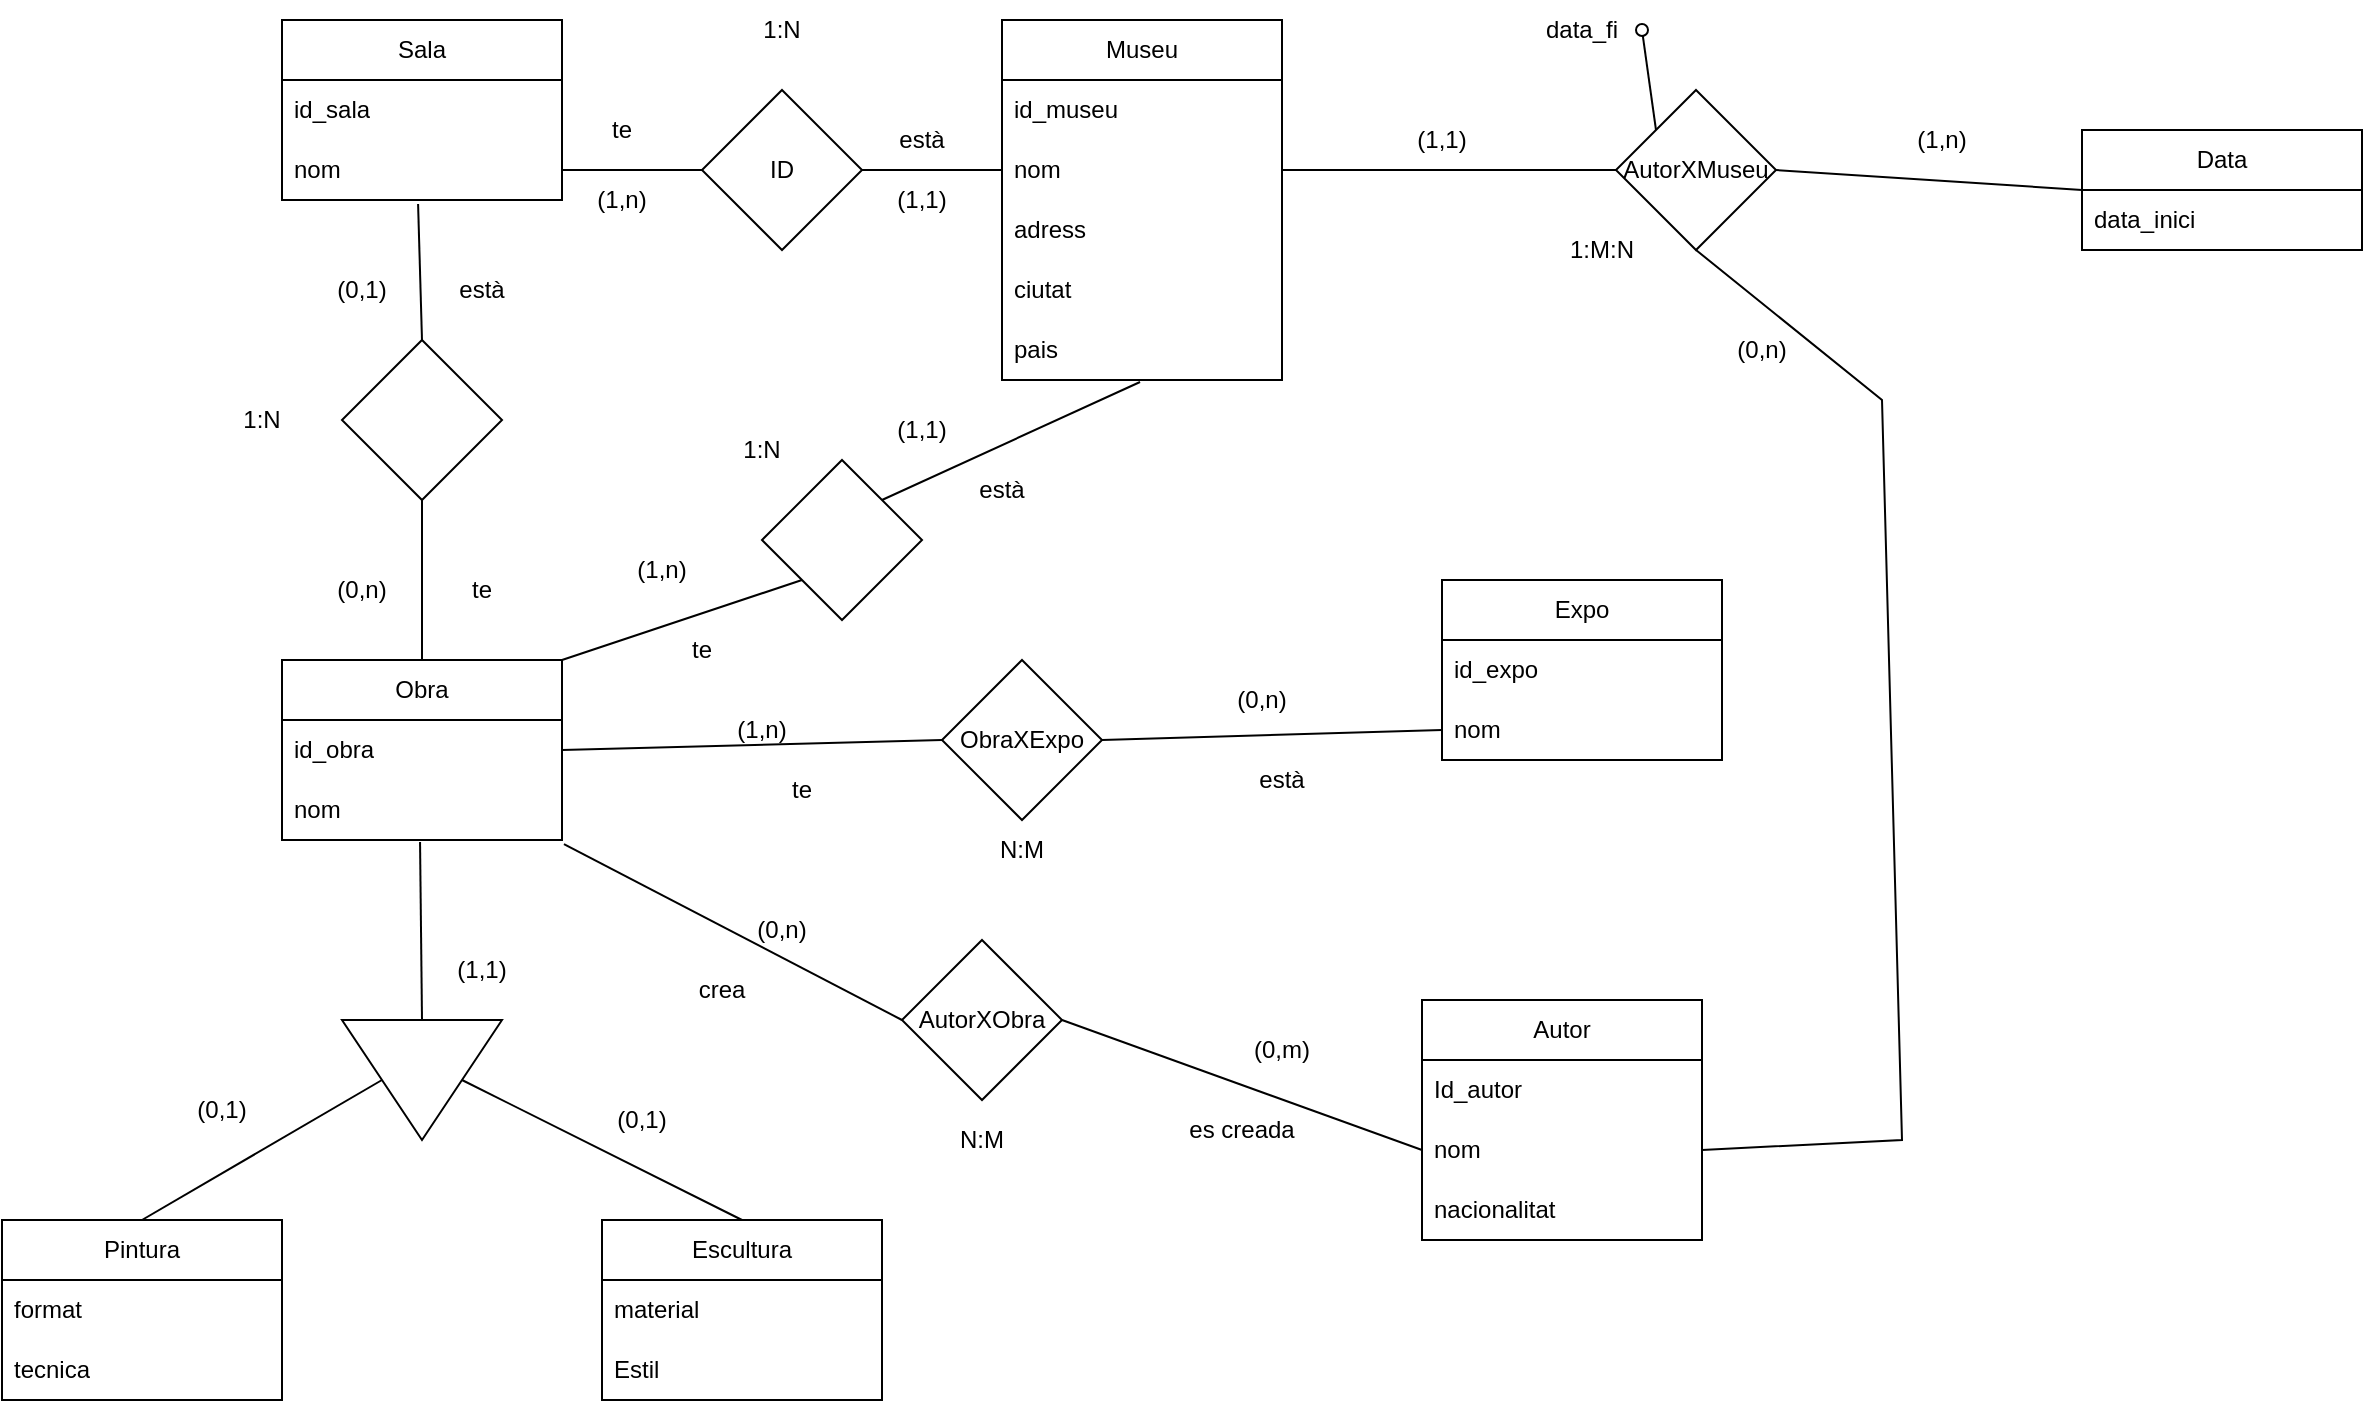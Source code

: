 <mxfile version="25.0.3">
  <diagram name="Página-1" id="bTN-haNGZ45T5X3rGcDB">
    <mxGraphModel dx="1290" dy="529" grid="1" gridSize="10" guides="1" tooltips="1" connect="1" arrows="1" fold="1" page="1" pageScale="1" pageWidth="1654" pageHeight="1169" math="0" shadow="0">
      <root>
        <mxCell id="0" />
        <mxCell id="1" parent="0" />
        <mxCell id="9Xr3Zw-u--GG_oh1oP_b-1" value="Museu" style="swimlane;fontStyle=0;childLayout=stackLayout;horizontal=1;startSize=30;horizontalStack=0;resizeParent=1;resizeParentMax=0;resizeLast=0;collapsible=1;marginBottom=0;whiteSpace=wrap;html=1;" parent="1" vertex="1">
          <mxGeometry x="520" y="40" width="140" height="180" as="geometry" />
        </mxCell>
        <mxCell id="9Xr3Zw-u--GG_oh1oP_b-2" value="id_museu" style="text;strokeColor=none;fillColor=none;align=left;verticalAlign=middle;spacingLeft=4;spacingRight=4;overflow=hidden;points=[[0,0.5],[1,0.5]];portConstraint=eastwest;rotatable=0;whiteSpace=wrap;html=1;" parent="9Xr3Zw-u--GG_oh1oP_b-1" vertex="1">
          <mxGeometry y="30" width="140" height="30" as="geometry" />
        </mxCell>
        <mxCell id="9Xr3Zw-u--GG_oh1oP_b-3" value="nom" style="text;strokeColor=none;fillColor=none;align=left;verticalAlign=middle;spacingLeft=4;spacingRight=4;overflow=hidden;points=[[0,0.5],[1,0.5]];portConstraint=eastwest;rotatable=0;whiteSpace=wrap;html=1;" parent="9Xr3Zw-u--GG_oh1oP_b-1" vertex="1">
          <mxGeometry y="60" width="140" height="30" as="geometry" />
        </mxCell>
        <mxCell id="9Xr3Zw-u--GG_oh1oP_b-56" value="adress" style="text;strokeColor=none;fillColor=none;align=left;verticalAlign=middle;spacingLeft=4;spacingRight=4;overflow=hidden;points=[[0,0.5],[1,0.5]];portConstraint=eastwest;rotatable=0;whiteSpace=wrap;html=1;" parent="9Xr3Zw-u--GG_oh1oP_b-1" vertex="1">
          <mxGeometry y="90" width="140" height="30" as="geometry" />
        </mxCell>
        <mxCell id="9Xr3Zw-u--GG_oh1oP_b-57" value="ciutat" style="text;strokeColor=none;fillColor=none;align=left;verticalAlign=middle;spacingLeft=4;spacingRight=4;overflow=hidden;points=[[0,0.5],[1,0.5]];portConstraint=eastwest;rotatable=0;whiteSpace=wrap;html=1;" parent="9Xr3Zw-u--GG_oh1oP_b-1" vertex="1">
          <mxGeometry y="120" width="140" height="30" as="geometry" />
        </mxCell>
        <mxCell id="9Xr3Zw-u--GG_oh1oP_b-58" value="pais" style="text;strokeColor=none;fillColor=none;align=left;verticalAlign=middle;spacingLeft=4;spacingRight=4;overflow=hidden;points=[[0,0.5],[1,0.5]];portConstraint=eastwest;rotatable=0;whiteSpace=wrap;html=1;" parent="9Xr3Zw-u--GG_oh1oP_b-1" vertex="1">
          <mxGeometry y="150" width="140" height="30" as="geometry" />
        </mxCell>
        <mxCell id="9Xr3Zw-u--GG_oh1oP_b-5" value="Sala" style="swimlane;fontStyle=0;childLayout=stackLayout;horizontal=1;startSize=30;horizontalStack=0;resizeParent=1;resizeParentMax=0;resizeLast=0;collapsible=1;marginBottom=0;whiteSpace=wrap;html=1;" parent="1" vertex="1">
          <mxGeometry x="160" y="40" width="140" height="90" as="geometry" />
        </mxCell>
        <mxCell id="9Xr3Zw-u--GG_oh1oP_b-6" value="id_sala" style="text;strokeColor=none;fillColor=none;align=left;verticalAlign=middle;spacingLeft=4;spacingRight=4;overflow=hidden;points=[[0,0.5],[1,0.5]];portConstraint=eastwest;rotatable=0;whiteSpace=wrap;html=1;" parent="9Xr3Zw-u--GG_oh1oP_b-5" vertex="1">
          <mxGeometry y="30" width="140" height="30" as="geometry" />
        </mxCell>
        <mxCell id="9Xr3Zw-u--GG_oh1oP_b-7" value="nom" style="text;strokeColor=none;fillColor=none;align=left;verticalAlign=middle;spacingLeft=4;spacingRight=4;overflow=hidden;points=[[0,0.5],[1,0.5]];portConstraint=eastwest;rotatable=0;whiteSpace=wrap;html=1;" parent="9Xr3Zw-u--GG_oh1oP_b-5" vertex="1">
          <mxGeometry y="60" width="140" height="30" as="geometry" />
        </mxCell>
        <mxCell id="9Xr3Zw-u--GG_oh1oP_b-9" value="Obra" style="swimlane;fontStyle=0;childLayout=stackLayout;horizontal=1;startSize=30;horizontalStack=0;resizeParent=1;resizeParentMax=0;resizeLast=0;collapsible=1;marginBottom=0;whiteSpace=wrap;html=1;" parent="1" vertex="1">
          <mxGeometry x="160" y="360" width="140" height="90" as="geometry" />
        </mxCell>
        <mxCell id="9Xr3Zw-u--GG_oh1oP_b-10" value="id_obra" style="text;strokeColor=none;fillColor=none;align=left;verticalAlign=middle;spacingLeft=4;spacingRight=4;overflow=hidden;points=[[0,0.5],[1,0.5]];portConstraint=eastwest;rotatable=0;whiteSpace=wrap;html=1;" parent="9Xr3Zw-u--GG_oh1oP_b-9" vertex="1">
          <mxGeometry y="30" width="140" height="30" as="geometry" />
        </mxCell>
        <mxCell id="9Xr3Zw-u--GG_oh1oP_b-11" value="nom" style="text;strokeColor=none;fillColor=none;align=left;verticalAlign=middle;spacingLeft=4;spacingRight=4;overflow=hidden;points=[[0,0.5],[1,0.5]];portConstraint=eastwest;rotatable=0;whiteSpace=wrap;html=1;" parent="9Xr3Zw-u--GG_oh1oP_b-9" vertex="1">
          <mxGeometry y="60" width="140" height="30" as="geometry" />
        </mxCell>
        <mxCell id="9Xr3Zw-u--GG_oh1oP_b-13" value="Pintura" style="swimlane;fontStyle=0;childLayout=stackLayout;horizontal=1;startSize=30;horizontalStack=0;resizeParent=1;resizeParentMax=0;resizeLast=0;collapsible=1;marginBottom=0;whiteSpace=wrap;html=1;" parent="1" vertex="1">
          <mxGeometry x="20" y="640" width="140" height="90" as="geometry" />
        </mxCell>
        <mxCell id="9Xr3Zw-u--GG_oh1oP_b-14" value="&lt;div&gt;format&lt;/div&gt;" style="text;strokeColor=none;fillColor=none;align=left;verticalAlign=middle;spacingLeft=4;spacingRight=4;overflow=hidden;points=[[0,0.5],[1,0.5]];portConstraint=eastwest;rotatable=0;whiteSpace=wrap;html=1;" parent="9Xr3Zw-u--GG_oh1oP_b-13" vertex="1">
          <mxGeometry y="30" width="140" height="30" as="geometry" />
        </mxCell>
        <mxCell id="9Xr3Zw-u--GG_oh1oP_b-15" value="tecnica" style="text;strokeColor=none;fillColor=none;align=left;verticalAlign=middle;spacingLeft=4;spacingRight=4;overflow=hidden;points=[[0,0.5],[1,0.5]];portConstraint=eastwest;rotatable=0;whiteSpace=wrap;html=1;" parent="9Xr3Zw-u--GG_oh1oP_b-13" vertex="1">
          <mxGeometry y="60" width="140" height="30" as="geometry" />
        </mxCell>
        <mxCell id="9Xr3Zw-u--GG_oh1oP_b-17" value="Escultura" style="swimlane;fontStyle=0;childLayout=stackLayout;horizontal=1;startSize=30;horizontalStack=0;resizeParent=1;resizeParentMax=0;resizeLast=0;collapsible=1;marginBottom=0;whiteSpace=wrap;html=1;" parent="1" vertex="1">
          <mxGeometry x="320" y="640" width="140" height="90" as="geometry" />
        </mxCell>
        <mxCell id="9Xr3Zw-u--GG_oh1oP_b-18" value="material" style="text;strokeColor=none;fillColor=none;align=left;verticalAlign=middle;spacingLeft=4;spacingRight=4;overflow=hidden;points=[[0,0.5],[1,0.5]];portConstraint=eastwest;rotatable=0;whiteSpace=wrap;html=1;" parent="9Xr3Zw-u--GG_oh1oP_b-17" vertex="1">
          <mxGeometry y="30" width="140" height="30" as="geometry" />
        </mxCell>
        <mxCell id="9Xr3Zw-u--GG_oh1oP_b-19" value="Estil" style="text;strokeColor=none;fillColor=none;align=left;verticalAlign=middle;spacingLeft=4;spacingRight=4;overflow=hidden;points=[[0,0.5],[1,0.5]];portConstraint=eastwest;rotatable=0;whiteSpace=wrap;html=1;" parent="9Xr3Zw-u--GG_oh1oP_b-17" vertex="1">
          <mxGeometry y="60" width="140" height="30" as="geometry" />
        </mxCell>
        <mxCell id="9Xr3Zw-u--GG_oh1oP_b-21" value="" style="triangle;whiteSpace=wrap;html=1;rotation=90;" parent="1" vertex="1">
          <mxGeometry x="200" y="530" width="60" height="80" as="geometry" />
        </mxCell>
        <mxCell id="9Xr3Zw-u--GG_oh1oP_b-22" value="Expo" style="swimlane;fontStyle=0;childLayout=stackLayout;horizontal=1;startSize=30;horizontalStack=0;resizeParent=1;resizeParentMax=0;resizeLast=0;collapsible=1;marginBottom=0;whiteSpace=wrap;html=1;" parent="1" vertex="1">
          <mxGeometry x="740" y="320" width="140" height="90" as="geometry" />
        </mxCell>
        <mxCell id="9Xr3Zw-u--GG_oh1oP_b-23" value="id_expo" style="text;strokeColor=none;fillColor=none;align=left;verticalAlign=middle;spacingLeft=4;spacingRight=4;overflow=hidden;points=[[0,0.5],[1,0.5]];portConstraint=eastwest;rotatable=0;whiteSpace=wrap;html=1;" parent="9Xr3Zw-u--GG_oh1oP_b-22" vertex="1">
          <mxGeometry y="30" width="140" height="30" as="geometry" />
        </mxCell>
        <mxCell id="9Xr3Zw-u--GG_oh1oP_b-24" value="nom" style="text;strokeColor=none;fillColor=none;align=left;verticalAlign=middle;spacingLeft=4;spacingRight=4;overflow=hidden;points=[[0,0.5],[1,0.5]];portConstraint=eastwest;rotatable=0;whiteSpace=wrap;html=1;" parent="9Xr3Zw-u--GG_oh1oP_b-22" vertex="1">
          <mxGeometry y="60" width="140" height="30" as="geometry" />
        </mxCell>
        <mxCell id="9Xr3Zw-u--GG_oh1oP_b-26" value="Autor" style="swimlane;fontStyle=0;childLayout=stackLayout;horizontal=1;startSize=30;horizontalStack=0;resizeParent=1;resizeParentMax=0;resizeLast=0;collapsible=1;marginBottom=0;whiteSpace=wrap;html=1;" parent="1" vertex="1">
          <mxGeometry x="730" y="530" width="140" height="120" as="geometry" />
        </mxCell>
        <mxCell id="9Xr3Zw-u--GG_oh1oP_b-27" value="Id_autor" style="text;strokeColor=none;fillColor=none;align=left;verticalAlign=middle;spacingLeft=4;spacingRight=4;overflow=hidden;points=[[0,0.5],[1,0.5]];portConstraint=eastwest;rotatable=0;whiteSpace=wrap;html=1;" parent="9Xr3Zw-u--GG_oh1oP_b-26" vertex="1">
          <mxGeometry y="30" width="140" height="30" as="geometry" />
        </mxCell>
        <mxCell id="9Xr3Zw-u--GG_oh1oP_b-28" value="nom" style="text;strokeColor=none;fillColor=none;align=left;verticalAlign=middle;spacingLeft=4;spacingRight=4;overflow=hidden;points=[[0,0.5],[1,0.5]];portConstraint=eastwest;rotatable=0;whiteSpace=wrap;html=1;" parent="9Xr3Zw-u--GG_oh1oP_b-26" vertex="1">
          <mxGeometry y="60" width="140" height="30" as="geometry" />
        </mxCell>
        <mxCell id="9Xr3Zw-u--GG_oh1oP_b-29" value="nacionalitat" style="text;strokeColor=none;fillColor=none;align=left;verticalAlign=middle;spacingLeft=4;spacingRight=4;overflow=hidden;points=[[0,0.5],[1,0.5]];portConstraint=eastwest;rotatable=0;whiteSpace=wrap;html=1;" parent="9Xr3Zw-u--GG_oh1oP_b-26" vertex="1">
          <mxGeometry y="90" width="140" height="30" as="geometry" />
        </mxCell>
        <mxCell id="9Xr3Zw-u--GG_oh1oP_b-30" value="Data" style="swimlane;fontStyle=0;childLayout=stackLayout;horizontal=1;startSize=30;horizontalStack=0;resizeParent=1;resizeParentMax=0;resizeLast=0;collapsible=1;marginBottom=0;whiteSpace=wrap;html=1;" parent="1" vertex="1">
          <mxGeometry x="1060" y="95" width="140" height="60" as="geometry" />
        </mxCell>
        <mxCell id="9Xr3Zw-u--GG_oh1oP_b-31" value="data_inici" style="text;strokeColor=none;fillColor=none;align=left;verticalAlign=middle;spacingLeft=4;spacingRight=4;overflow=hidden;points=[[0,0.5],[1,0.5]];portConstraint=eastwest;rotatable=0;whiteSpace=wrap;html=1;" parent="9Xr3Zw-u--GG_oh1oP_b-30" vertex="1">
          <mxGeometry y="30" width="140" height="30" as="geometry" />
        </mxCell>
        <mxCell id="9Xr3Zw-u--GG_oh1oP_b-34" value="" style="rhombus;whiteSpace=wrap;html=1;" parent="1" vertex="1">
          <mxGeometry x="470" y="500" width="80" height="80" as="geometry" />
        </mxCell>
        <mxCell id="9Xr3Zw-u--GG_oh1oP_b-35" value="" style="rhombus;whiteSpace=wrap;html=1;" parent="1" vertex="1">
          <mxGeometry x="490" y="360" width="80" height="80" as="geometry" />
        </mxCell>
        <mxCell id="9Xr3Zw-u--GG_oh1oP_b-36" value="" style="rhombus;whiteSpace=wrap;html=1;" parent="1" vertex="1">
          <mxGeometry x="190" y="200" width="80" height="80" as="geometry" />
        </mxCell>
        <mxCell id="9Xr3Zw-u--GG_oh1oP_b-37" value="" style="rhombus;whiteSpace=wrap;html=1;" parent="1" vertex="1">
          <mxGeometry x="400" y="260" width="80" height="80" as="geometry" />
        </mxCell>
        <mxCell id="9Xr3Zw-u--GG_oh1oP_b-38" value="" style="rhombus;whiteSpace=wrap;html=1;" parent="1" vertex="1">
          <mxGeometry x="370" y="75" width="80" height="80" as="geometry" />
        </mxCell>
        <mxCell id="9Xr3Zw-u--GG_oh1oP_b-39" value="" style="endArrow=none;html=1;rounded=0;entryX=0;entryY=0.5;entryDx=0;entryDy=0;exitX=1;exitY=0.5;exitDx=0;exitDy=0;" parent="1" source="9Xr3Zw-u--GG_oh1oP_b-7" target="9Xr3Zw-u--GG_oh1oP_b-38" edge="1">
          <mxGeometry width="50" height="50" relative="1" as="geometry">
            <mxPoint x="330" y="180" as="sourcePoint" />
            <mxPoint x="380" y="130" as="targetPoint" />
          </mxGeometry>
        </mxCell>
        <mxCell id="9Xr3Zw-u--GG_oh1oP_b-40" value="" style="endArrow=none;html=1;rounded=0;entryX=1;entryY=0.5;entryDx=0;entryDy=0;exitX=0;exitY=0.5;exitDx=0;exitDy=0;" parent="1" source="9Xr3Zw-u--GG_oh1oP_b-3" target="9Xr3Zw-u--GG_oh1oP_b-38" edge="1">
          <mxGeometry width="50" height="50" relative="1" as="geometry">
            <mxPoint x="460" y="220" as="sourcePoint" />
            <mxPoint x="510" y="170" as="targetPoint" />
          </mxGeometry>
        </mxCell>
        <mxCell id="9Xr3Zw-u--GG_oh1oP_b-41" value="" style="endArrow=none;html=1;rounded=0;entryX=0.486;entryY=1.067;entryDx=0;entryDy=0;entryPerimeter=0;exitX=0.5;exitY=0;exitDx=0;exitDy=0;" parent="1" source="9Xr3Zw-u--GG_oh1oP_b-36" target="9Xr3Zw-u--GG_oh1oP_b-7" edge="1">
          <mxGeometry width="50" height="50" relative="1" as="geometry">
            <mxPoint x="100" y="290" as="sourcePoint" />
            <mxPoint x="229.02" y="163.99" as="targetPoint" />
          </mxGeometry>
        </mxCell>
        <mxCell id="9Xr3Zw-u--GG_oh1oP_b-42" value="" style="endArrow=none;html=1;rounded=0;entryX=0.5;entryY=1;entryDx=0;entryDy=0;exitX=0.5;exitY=0;exitDx=0;exitDy=0;" parent="1" source="9Xr3Zw-u--GG_oh1oP_b-9" target="9Xr3Zw-u--GG_oh1oP_b-36" edge="1">
          <mxGeometry width="50" height="50" relative="1" as="geometry">
            <mxPoint x="90" y="360" as="sourcePoint" />
            <mxPoint x="140" y="310" as="targetPoint" />
          </mxGeometry>
        </mxCell>
        <mxCell id="9Xr3Zw-u--GG_oh1oP_b-43" value="" style="endArrow=none;html=1;rounded=0;exitX=1;exitY=0;exitDx=0;exitDy=0;entryX=0;entryY=1;entryDx=0;entryDy=0;" parent="1" source="9Xr3Zw-u--GG_oh1oP_b-9" target="9Xr3Zw-u--GG_oh1oP_b-37" edge="1">
          <mxGeometry width="50" height="50" relative="1" as="geometry">
            <mxPoint x="320" y="370" as="sourcePoint" />
            <mxPoint x="370" y="320" as="targetPoint" />
          </mxGeometry>
        </mxCell>
        <mxCell id="9Xr3Zw-u--GG_oh1oP_b-44" value="" style="endArrow=none;html=1;rounded=0;exitX=1;exitY=0;exitDx=0;exitDy=0;entryX=0.493;entryY=1.033;entryDx=0;entryDy=0;entryPerimeter=0;" parent="1" source="9Xr3Zw-u--GG_oh1oP_b-37" target="9Xr3Zw-u--GG_oh1oP_b-58" edge="1">
          <mxGeometry width="50" height="50" relative="1" as="geometry">
            <mxPoint x="530" y="230" as="sourcePoint" />
            <mxPoint x="570" y="230" as="targetPoint" />
          </mxGeometry>
        </mxCell>
        <mxCell id="9Xr3Zw-u--GG_oh1oP_b-45" value="" style="endArrow=none;html=1;rounded=0;exitX=1;exitY=0.5;exitDx=0;exitDy=0;entryX=0;entryY=0.5;entryDx=0;entryDy=0;" parent="1" source="9Xr3Zw-u--GG_oh1oP_b-10" target="9Xr3Zw-u--GG_oh1oP_b-35" edge="1">
          <mxGeometry width="50" height="50" relative="1" as="geometry">
            <mxPoint x="340" y="500" as="sourcePoint" />
            <mxPoint x="390" y="450" as="targetPoint" />
          </mxGeometry>
        </mxCell>
        <mxCell id="9Xr3Zw-u--GG_oh1oP_b-46" value="" style="endArrow=none;html=1;rounded=0;entryX=0;entryY=0.5;entryDx=0;entryDy=0;exitX=1.007;exitY=1.067;exitDx=0;exitDy=0;exitPerimeter=0;" parent="1" source="9Xr3Zw-u--GG_oh1oP_b-11" target="9Xr3Zw-u--GG_oh1oP_b-34" edge="1">
          <mxGeometry width="50" height="50" relative="1" as="geometry">
            <mxPoint x="300" y="465" as="sourcePoint" />
            <mxPoint x="410" y="490" as="targetPoint" />
          </mxGeometry>
        </mxCell>
        <mxCell id="9Xr3Zw-u--GG_oh1oP_b-47" value="" style="endArrow=none;html=1;rounded=0;exitX=1;exitY=0.5;exitDx=0;exitDy=0;entryX=0;entryY=0.5;entryDx=0;entryDy=0;" parent="1" source="9Xr3Zw-u--GG_oh1oP_b-35" target="9Xr3Zw-u--GG_oh1oP_b-24" edge="1">
          <mxGeometry width="50" height="50" relative="1" as="geometry">
            <mxPoint x="590" y="490" as="sourcePoint" />
            <mxPoint x="720" y="400" as="targetPoint" />
          </mxGeometry>
        </mxCell>
        <mxCell id="9Xr3Zw-u--GG_oh1oP_b-48" value="" style="endArrow=none;html=1;rounded=0;exitX=1;exitY=0.5;exitDx=0;exitDy=0;entryX=0;entryY=0.5;entryDx=0;entryDy=0;" parent="1" source="9Xr3Zw-u--GG_oh1oP_b-34" target="9Xr3Zw-u--GG_oh1oP_b-28" edge="1">
          <mxGeometry width="50" height="50" relative="1" as="geometry">
            <mxPoint x="590" y="580" as="sourcePoint" />
            <mxPoint x="640" y="530" as="targetPoint" />
          </mxGeometry>
        </mxCell>
        <mxCell id="9Xr3Zw-u--GG_oh1oP_b-49" value="" style="endArrow=none;html=1;rounded=0;entryX=1;entryY=0.5;entryDx=0;entryDy=0;exitX=0;exitY=0.5;exitDx=0;exitDy=0;" parent="1" source="9Xr3Zw-u--GG_oh1oP_b-50" target="9Xr3Zw-u--GG_oh1oP_b-3" edge="1">
          <mxGeometry width="50" height="50" relative="1" as="geometry">
            <mxPoint x="660" y="260" as="sourcePoint" />
            <mxPoint x="710" y="210" as="targetPoint" />
          </mxGeometry>
        </mxCell>
        <mxCell id="9Xr3Zw-u--GG_oh1oP_b-50" value="" style="rhombus;whiteSpace=wrap;html=1;" parent="1" vertex="1">
          <mxGeometry x="827" y="75" width="80" height="80" as="geometry" />
        </mxCell>
        <mxCell id="9Xr3Zw-u--GG_oh1oP_b-51" value="" style="endArrow=none;html=1;rounded=0;entryX=1;entryY=0.5;entryDx=0;entryDy=0;exitX=0;exitY=0.5;exitDx=0;exitDy=0;" parent="1" target="9Xr3Zw-u--GG_oh1oP_b-50" edge="1">
          <mxGeometry width="50" height="50" relative="1" as="geometry">
            <mxPoint x="1060" y="125" as="sourcePoint" />
            <mxPoint x="970" y="210" as="targetPoint" />
          </mxGeometry>
        </mxCell>
        <mxCell id="9Xr3Zw-u--GG_oh1oP_b-52" value="" style="endArrow=none;html=1;rounded=0;exitX=1;exitY=0.5;exitDx=0;exitDy=0;entryX=0.5;entryY=1;entryDx=0;entryDy=0;" parent="1" source="9Xr3Zw-u--GG_oh1oP_b-28" target="9Xr3Zw-u--GG_oh1oP_b-50" edge="1">
          <mxGeometry width="50" height="50" relative="1" as="geometry">
            <mxPoint x="970" y="590" as="sourcePoint" />
            <mxPoint x="1020" y="540" as="targetPoint" />
            <Array as="points">
              <mxPoint x="970" y="600" />
              <mxPoint x="960" y="230" />
            </Array>
          </mxGeometry>
        </mxCell>
        <mxCell id="9Xr3Zw-u--GG_oh1oP_b-53" value="" style="endArrow=none;html=1;rounded=0;entryX=0.493;entryY=1.033;entryDx=0;entryDy=0;entryPerimeter=0;exitX=0;exitY=0.5;exitDx=0;exitDy=0;" parent="1" source="9Xr3Zw-u--GG_oh1oP_b-21" target="9Xr3Zw-u--GG_oh1oP_b-11" edge="1">
          <mxGeometry width="50" height="50" relative="1" as="geometry">
            <mxPoint x="100" y="550" as="sourcePoint" />
            <mxPoint x="230.98" y="482.01" as="targetPoint" />
          </mxGeometry>
        </mxCell>
        <mxCell id="9Xr3Zw-u--GG_oh1oP_b-54" value="" style="endArrow=none;html=1;rounded=0;entryX=0.5;entryY=1;entryDx=0;entryDy=0;exitX=0.5;exitY=0;exitDx=0;exitDy=0;" parent="1" source="9Xr3Zw-u--GG_oh1oP_b-13" target="9Xr3Zw-u--GG_oh1oP_b-21" edge="1">
          <mxGeometry width="50" height="50" relative="1" as="geometry">
            <mxPoint x="110" y="640" as="sourcePoint" />
            <mxPoint x="160" y="590" as="targetPoint" />
          </mxGeometry>
        </mxCell>
        <mxCell id="9Xr3Zw-u--GG_oh1oP_b-55" value="" style="endArrow=none;html=1;rounded=0;entryX=0.5;entryY=0;entryDx=0;entryDy=0;exitX=0.5;exitY=0;exitDx=0;exitDy=0;" parent="1" source="9Xr3Zw-u--GG_oh1oP_b-17" target="9Xr3Zw-u--GG_oh1oP_b-21" edge="1">
          <mxGeometry width="50" height="50" relative="1" as="geometry">
            <mxPoint x="260" y="660" as="sourcePoint" />
            <mxPoint x="310" y="610" as="targetPoint" />
          </mxGeometry>
        </mxCell>
        <mxCell id="9Xr3Zw-u--GG_oh1oP_b-59" value="ID" style="text;html=1;align=center;verticalAlign=middle;whiteSpace=wrap;rounded=0;" parent="1" vertex="1">
          <mxGeometry x="380" y="100" width="60" height="30" as="geometry" />
        </mxCell>
        <mxCell id="9Xr3Zw-u--GG_oh1oP_b-60" value="(1,n)" style="text;html=1;align=center;verticalAlign=middle;whiteSpace=wrap;rounded=0;" parent="1" vertex="1">
          <mxGeometry x="300" y="115" width="60" height="30" as="geometry" />
        </mxCell>
        <mxCell id="9Xr3Zw-u--GG_oh1oP_b-61" value="(1,1)" style="text;html=1;align=center;verticalAlign=middle;whiteSpace=wrap;rounded=0;" parent="1" vertex="1">
          <mxGeometry x="450" y="115" width="60" height="30" as="geometry" />
        </mxCell>
        <mxCell id="9Xr3Zw-u--GG_oh1oP_b-63" value="te" style="text;html=1;align=center;verticalAlign=middle;whiteSpace=wrap;rounded=0;" parent="1" vertex="1">
          <mxGeometry x="300" y="80" width="60" height="30" as="geometry" />
        </mxCell>
        <mxCell id="9Xr3Zw-u--GG_oh1oP_b-64" value="està" style="text;html=1;align=center;verticalAlign=middle;whiteSpace=wrap;rounded=0;" parent="1" vertex="1">
          <mxGeometry x="450" y="85" width="60" height="30" as="geometry" />
        </mxCell>
        <mxCell id="9Xr3Zw-u--GG_oh1oP_b-65" value="1:N" style="text;html=1;align=center;verticalAlign=middle;whiteSpace=wrap;rounded=0;" parent="1" vertex="1">
          <mxGeometry x="380" y="30" width="60" height="30" as="geometry" />
        </mxCell>
        <mxCell id="9Xr3Zw-u--GG_oh1oP_b-66" value="està" style="text;html=1;align=center;verticalAlign=middle;whiteSpace=wrap;rounded=0;" parent="1" vertex="1">
          <mxGeometry x="230" y="160" width="60" height="30" as="geometry" />
        </mxCell>
        <mxCell id="9Xr3Zw-u--GG_oh1oP_b-67" value="te" style="text;html=1;align=center;verticalAlign=middle;whiteSpace=wrap;rounded=0;" parent="1" vertex="1">
          <mxGeometry x="230" y="310" width="60" height="30" as="geometry" />
        </mxCell>
        <mxCell id="9Xr3Zw-u--GG_oh1oP_b-68" value="(0,1)" style="text;html=1;align=center;verticalAlign=middle;whiteSpace=wrap;rounded=0;" parent="1" vertex="1">
          <mxGeometry x="170" y="160" width="60" height="30" as="geometry" />
        </mxCell>
        <mxCell id="9Xr3Zw-u--GG_oh1oP_b-69" value="(0,n)" style="text;html=1;align=center;verticalAlign=middle;whiteSpace=wrap;rounded=0;" parent="1" vertex="1">
          <mxGeometry x="170" y="310" width="60" height="30" as="geometry" />
        </mxCell>
        <mxCell id="9Xr3Zw-u--GG_oh1oP_b-70" value="1:N" style="text;html=1;align=center;verticalAlign=middle;whiteSpace=wrap;rounded=0;" parent="1" vertex="1">
          <mxGeometry x="120" y="225" width="60" height="30" as="geometry" />
        </mxCell>
        <mxCell id="9Xr3Zw-u--GG_oh1oP_b-71" value="està" style="text;html=1;align=center;verticalAlign=middle;whiteSpace=wrap;rounded=0;" parent="1" vertex="1">
          <mxGeometry x="490" y="260" width="60" height="30" as="geometry" />
        </mxCell>
        <mxCell id="9Xr3Zw-u--GG_oh1oP_b-74" value="te" style="text;html=1;align=center;verticalAlign=middle;whiteSpace=wrap;rounded=0;" parent="1" vertex="1">
          <mxGeometry x="340" y="340" width="60" height="30" as="geometry" />
        </mxCell>
        <mxCell id="9Xr3Zw-u--GG_oh1oP_b-75" value="(1,n)" style="text;html=1;align=center;verticalAlign=middle;whiteSpace=wrap;rounded=0;" parent="1" vertex="1">
          <mxGeometry x="320" y="300" width="60" height="30" as="geometry" />
        </mxCell>
        <mxCell id="9Xr3Zw-u--GG_oh1oP_b-76" value="(1,1)" style="text;html=1;align=center;verticalAlign=middle;whiteSpace=wrap;rounded=0;" parent="1" vertex="1">
          <mxGeometry x="450" y="230" width="60" height="30" as="geometry" />
        </mxCell>
        <mxCell id="9Xr3Zw-u--GG_oh1oP_b-77" value="1:N" style="text;html=1;align=center;verticalAlign=middle;whiteSpace=wrap;rounded=0;" parent="1" vertex="1">
          <mxGeometry x="370" y="240" width="60" height="30" as="geometry" />
        </mxCell>
        <mxCell id="9Xr3Zw-u--GG_oh1oP_b-78" value="(1,1)" style="text;html=1;align=center;verticalAlign=middle;whiteSpace=wrap;rounded=0;" parent="1" vertex="1">
          <mxGeometry x="230" y="500" width="60" height="30" as="geometry" />
        </mxCell>
        <mxCell id="9Xr3Zw-u--GG_oh1oP_b-79" value="(0,1)" style="text;html=1;align=center;verticalAlign=middle;whiteSpace=wrap;rounded=0;" parent="1" vertex="1">
          <mxGeometry x="100" y="570" width="60" height="30" as="geometry" />
        </mxCell>
        <mxCell id="9Xr3Zw-u--GG_oh1oP_b-80" value="(0,1)" style="text;html=1;align=center;verticalAlign=middle;whiteSpace=wrap;rounded=0;" parent="1" vertex="1">
          <mxGeometry x="310" y="575" width="60" height="30" as="geometry" />
        </mxCell>
        <mxCell id="9Xr3Zw-u--GG_oh1oP_b-82" value="es creada" style="text;html=1;align=center;verticalAlign=middle;whiteSpace=wrap;rounded=0;" parent="1" vertex="1">
          <mxGeometry x="610" y="580" width="60" height="30" as="geometry" />
        </mxCell>
        <mxCell id="9Xr3Zw-u--GG_oh1oP_b-83" value="crea" style="text;html=1;align=center;verticalAlign=middle;whiteSpace=wrap;rounded=0;" parent="1" vertex="1">
          <mxGeometry x="350" y="510" width="60" height="30" as="geometry" />
        </mxCell>
        <mxCell id="9Xr3Zw-u--GG_oh1oP_b-84" value="(0,m)" style="text;html=1;align=center;verticalAlign=middle;whiteSpace=wrap;rounded=0;" parent="1" vertex="1">
          <mxGeometry x="630" y="540" width="60" height="30" as="geometry" />
        </mxCell>
        <mxCell id="9Xr3Zw-u--GG_oh1oP_b-85" value="(0,n)" style="text;html=1;align=center;verticalAlign=middle;whiteSpace=wrap;rounded=0;" parent="1" vertex="1">
          <mxGeometry x="380" y="480" width="60" height="30" as="geometry" />
        </mxCell>
        <mxCell id="9Xr3Zw-u--GG_oh1oP_b-86" value="AutorXObra" style="text;html=1;align=center;verticalAlign=middle;whiteSpace=wrap;rounded=0;" parent="1" vertex="1">
          <mxGeometry x="480" y="525" width="60" height="30" as="geometry" />
        </mxCell>
        <mxCell id="9Xr3Zw-u--GG_oh1oP_b-87" value="N:M" style="text;html=1;align=center;verticalAlign=middle;whiteSpace=wrap;rounded=0;" parent="1" vertex="1">
          <mxGeometry x="480" y="585" width="60" height="30" as="geometry" />
        </mxCell>
        <mxCell id="9Xr3Zw-u--GG_oh1oP_b-88" value="te" style="text;html=1;align=center;verticalAlign=middle;whiteSpace=wrap;rounded=0;" parent="1" vertex="1">
          <mxGeometry x="390" y="410" width="60" height="30" as="geometry" />
        </mxCell>
        <mxCell id="9Xr3Zw-u--GG_oh1oP_b-89" value="està" style="text;html=1;align=center;verticalAlign=middle;whiteSpace=wrap;rounded=0;" parent="1" vertex="1">
          <mxGeometry x="630" y="405" width="60" height="30" as="geometry" />
        </mxCell>
        <mxCell id="9Xr3Zw-u--GG_oh1oP_b-90" value="(1,n)" style="text;html=1;align=center;verticalAlign=middle;whiteSpace=wrap;rounded=0;" parent="1" vertex="1">
          <mxGeometry x="370" y="380" width="60" height="30" as="geometry" />
        </mxCell>
        <mxCell id="9Xr3Zw-u--GG_oh1oP_b-91" value="(0,n)" style="text;html=1;align=center;verticalAlign=middle;whiteSpace=wrap;rounded=0;" parent="1" vertex="1">
          <mxGeometry x="620" y="365" width="60" height="30" as="geometry" />
        </mxCell>
        <mxCell id="9Xr3Zw-u--GG_oh1oP_b-92" value="N:M" style="text;html=1;align=center;verticalAlign=middle;whiteSpace=wrap;rounded=0;" parent="1" vertex="1">
          <mxGeometry x="500" y="440" width="60" height="30" as="geometry" />
        </mxCell>
        <mxCell id="9Xr3Zw-u--GG_oh1oP_b-93" value="ObraXExpo" style="text;html=1;align=center;verticalAlign=middle;whiteSpace=wrap;rounded=0;" parent="1" vertex="1">
          <mxGeometry x="500" y="385" width="60" height="30" as="geometry" />
        </mxCell>
        <mxCell id="9Xr3Zw-u--GG_oh1oP_b-94" value="data_fi" style="text;html=1;align=center;verticalAlign=middle;whiteSpace=wrap;rounded=0;" parent="1" vertex="1">
          <mxGeometry x="780" y="30" width="60" height="30" as="geometry" />
        </mxCell>
        <mxCell id="9Xr3Zw-u--GG_oh1oP_b-95" value="" style="endArrow=none;html=1;rounded=0;entryX=0;entryY=0;entryDx=0;entryDy=0;exitX=1;exitY=0.5;exitDx=0;exitDy=0;startArrow=oval;startFill=0;" parent="1" source="9Xr3Zw-u--GG_oh1oP_b-94" target="9Xr3Zw-u--GG_oh1oP_b-50" edge="1">
          <mxGeometry width="50" height="50" relative="1" as="geometry">
            <mxPoint x="760" y="120" as="sourcePoint" />
            <mxPoint x="810" y="70" as="targetPoint" />
          </mxGeometry>
        </mxCell>
        <mxCell id="9Xr3Zw-u--GG_oh1oP_b-99" value="(1,1)" style="text;html=1;align=center;verticalAlign=middle;whiteSpace=wrap;rounded=0;" parent="1" vertex="1">
          <mxGeometry x="710" y="85" width="60" height="30" as="geometry" />
        </mxCell>
        <mxCell id="9Xr3Zw-u--GG_oh1oP_b-100" value="(1,n)" style="text;html=1;align=center;verticalAlign=middle;whiteSpace=wrap;rounded=0;" parent="1" vertex="1">
          <mxGeometry x="960" y="85" width="60" height="30" as="geometry" />
        </mxCell>
        <mxCell id="9Xr3Zw-u--GG_oh1oP_b-101" value="(0,n)" style="text;html=1;align=center;verticalAlign=middle;whiteSpace=wrap;rounded=0;" parent="1" vertex="1">
          <mxGeometry x="870" y="190" width="60" height="30" as="geometry" />
        </mxCell>
        <mxCell id="Su4bSiPaYZdLdlpy4_fI-1" value="1:M:N" style="text;html=1;align=center;verticalAlign=middle;whiteSpace=wrap;rounded=0;" vertex="1" parent="1">
          <mxGeometry x="790" y="140" width="60" height="30" as="geometry" />
        </mxCell>
        <mxCell id="Su4bSiPaYZdLdlpy4_fI-2" value="AutorXMuseu" style="text;html=1;align=center;verticalAlign=middle;whiteSpace=wrap;rounded=0;" vertex="1" parent="1">
          <mxGeometry x="837" y="100" width="60" height="30" as="geometry" />
        </mxCell>
      </root>
    </mxGraphModel>
  </diagram>
</mxfile>
